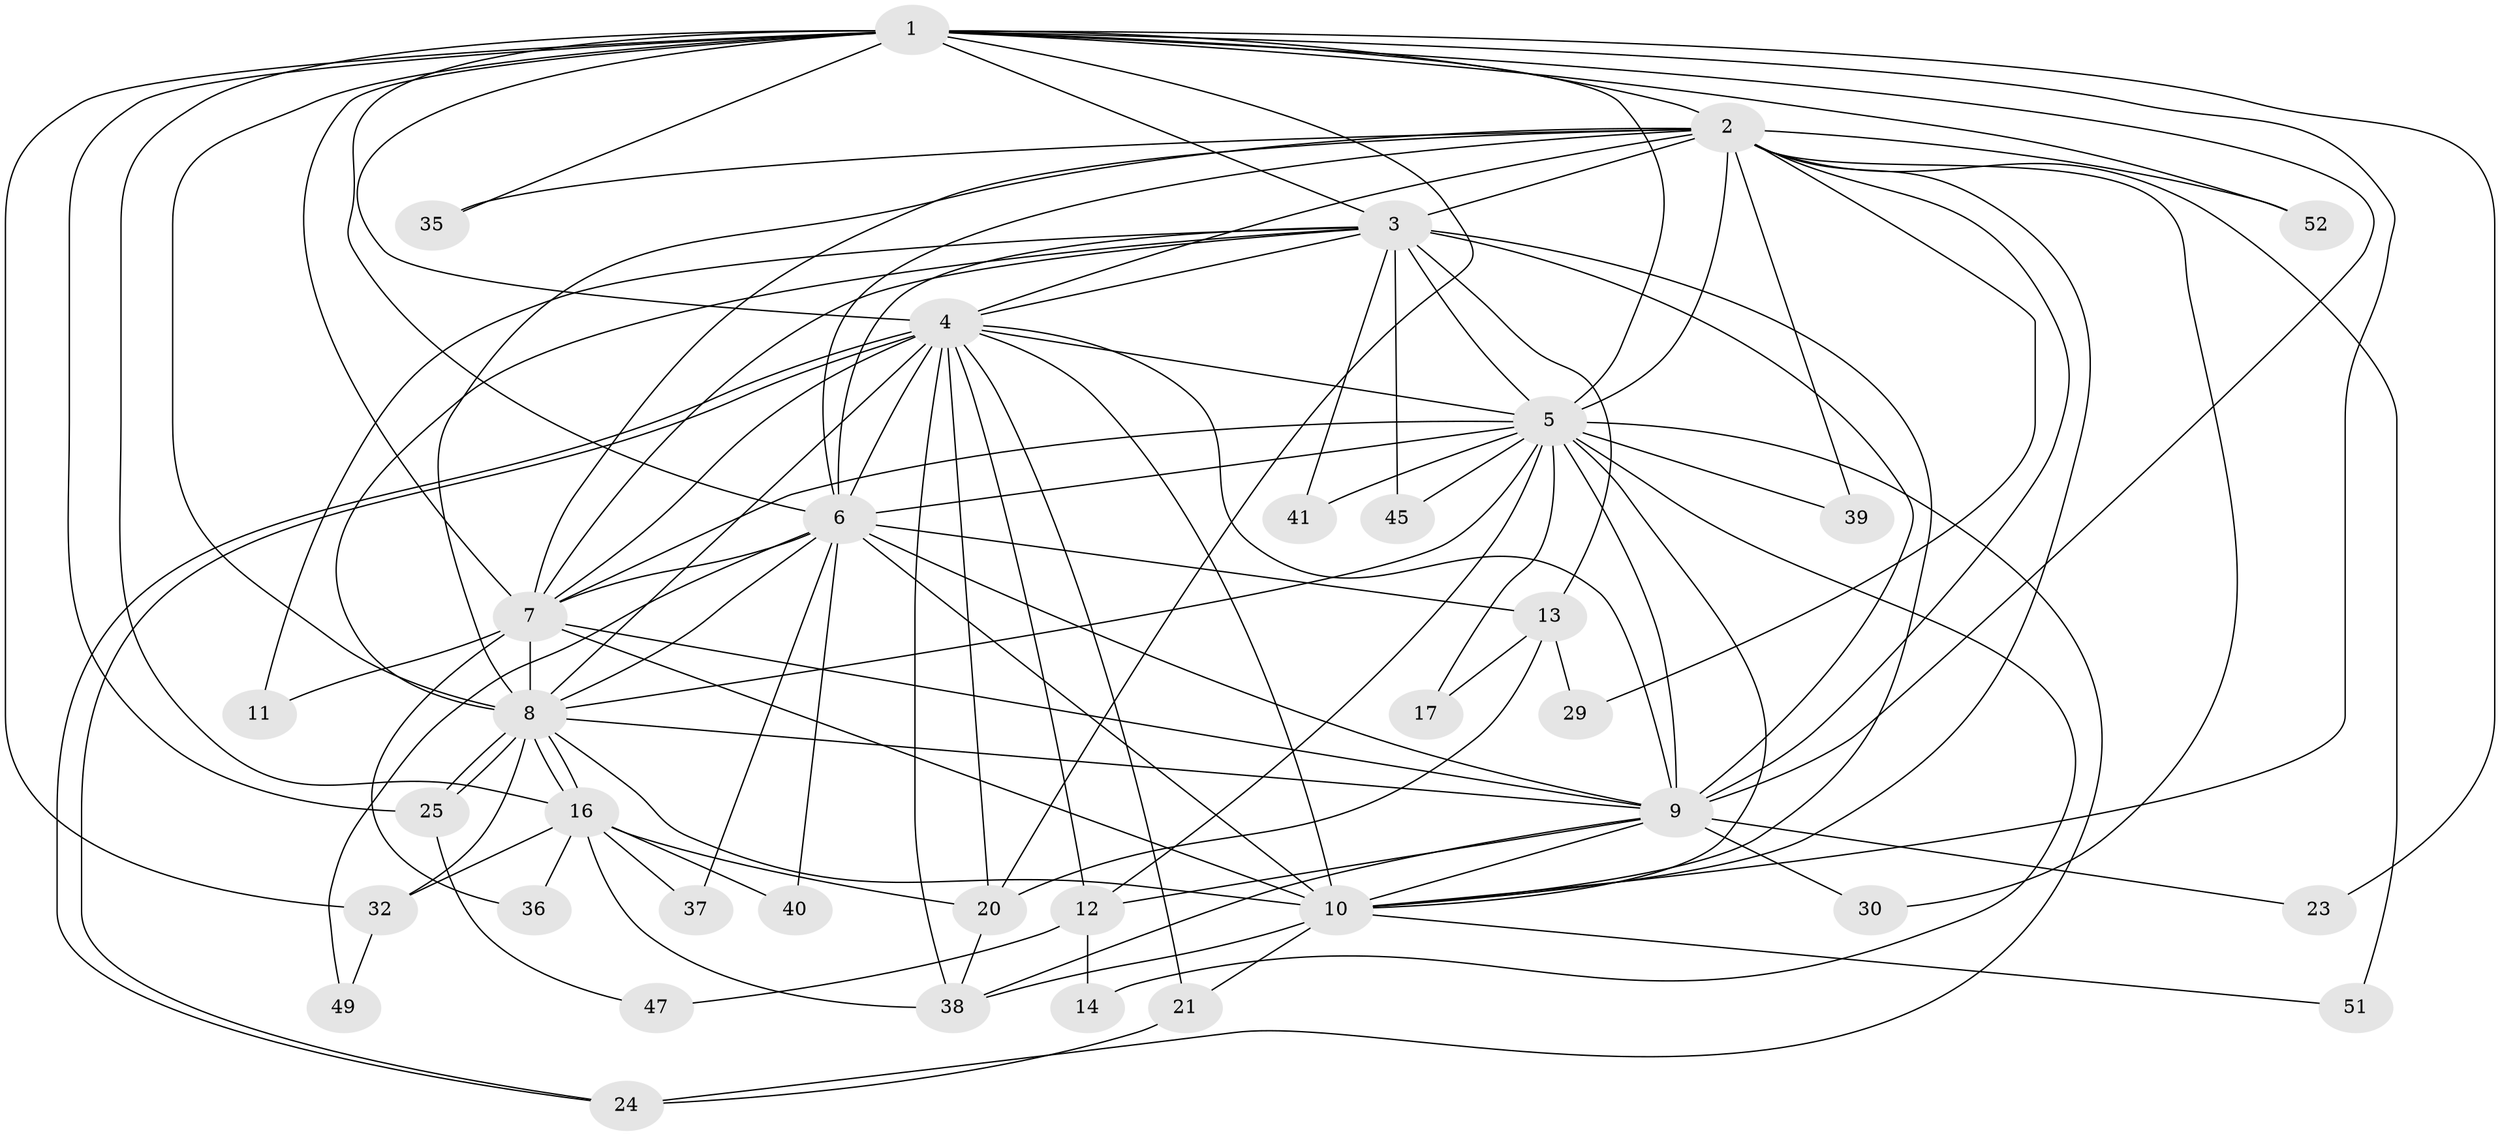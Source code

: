 // Generated by graph-tools (version 1.1) at 2025/51/02/27/25 19:51:46]
// undirected, 36 vertices, 108 edges
graph export_dot {
graph [start="1"]
  node [color=gray90,style=filled];
  1 [super="+22"];
  2 [super="+18"];
  3 [super="+31"];
  4 [super="+43"];
  5 [super="+46"];
  6 [super="+19"];
  7 [super="+33"];
  8;
  9 [super="+15"];
  10 [super="+50"];
  11;
  12 [super="+34"];
  13 [super="+28"];
  14;
  16 [super="+26"];
  17;
  20 [super="+48"];
  21;
  23;
  24 [super="+27"];
  25 [super="+44"];
  29;
  30;
  32 [super="+53"];
  35;
  36;
  37;
  38 [super="+42"];
  39;
  40;
  41;
  45;
  47;
  49;
  51;
  52;
  1 -- 2;
  1 -- 3;
  1 -- 4;
  1 -- 5;
  1 -- 6;
  1 -- 7;
  1 -- 8;
  1 -- 9;
  1 -- 10;
  1 -- 32;
  1 -- 35;
  1 -- 16;
  1 -- 25;
  1 -- 20;
  1 -- 52;
  1 -- 23;
  2 -- 3 [weight=2];
  2 -- 4;
  2 -- 5;
  2 -- 6;
  2 -- 7;
  2 -- 8 [weight=2];
  2 -- 9;
  2 -- 10;
  2 -- 35;
  2 -- 39;
  2 -- 51;
  2 -- 52;
  2 -- 29;
  2 -- 30;
  3 -- 4;
  3 -- 5;
  3 -- 6;
  3 -- 7;
  3 -- 8;
  3 -- 9 [weight=2];
  3 -- 10;
  3 -- 11;
  3 -- 13;
  3 -- 45;
  3 -- 41;
  4 -- 5;
  4 -- 6;
  4 -- 7;
  4 -- 8;
  4 -- 9;
  4 -- 10;
  4 -- 12;
  4 -- 20;
  4 -- 21;
  4 -- 24;
  4 -- 24;
  4 -- 38 [weight=2];
  5 -- 6;
  5 -- 7;
  5 -- 8;
  5 -- 9;
  5 -- 10;
  5 -- 14;
  5 -- 17;
  5 -- 39;
  5 -- 41;
  5 -- 45;
  5 -- 24;
  5 -- 12;
  6 -- 7;
  6 -- 8;
  6 -- 9;
  6 -- 10 [weight=2];
  6 -- 13;
  6 -- 37;
  6 -- 40;
  6 -- 49;
  7 -- 8;
  7 -- 9;
  7 -- 10 [weight=2];
  7 -- 11;
  7 -- 36;
  8 -- 9;
  8 -- 10;
  8 -- 16;
  8 -- 16;
  8 -- 25;
  8 -- 25;
  8 -- 32;
  9 -- 10;
  9 -- 12;
  9 -- 23;
  9 -- 30;
  9 -- 38;
  10 -- 21;
  10 -- 51;
  10 -- 38;
  12 -- 14;
  12 -- 47;
  13 -- 17;
  13 -- 29;
  13 -- 20;
  16 -- 20;
  16 -- 32;
  16 -- 37;
  16 -- 38;
  16 -- 40;
  16 -- 36;
  20 -- 38;
  21 -- 24;
  25 -- 47;
  32 -- 49;
}
